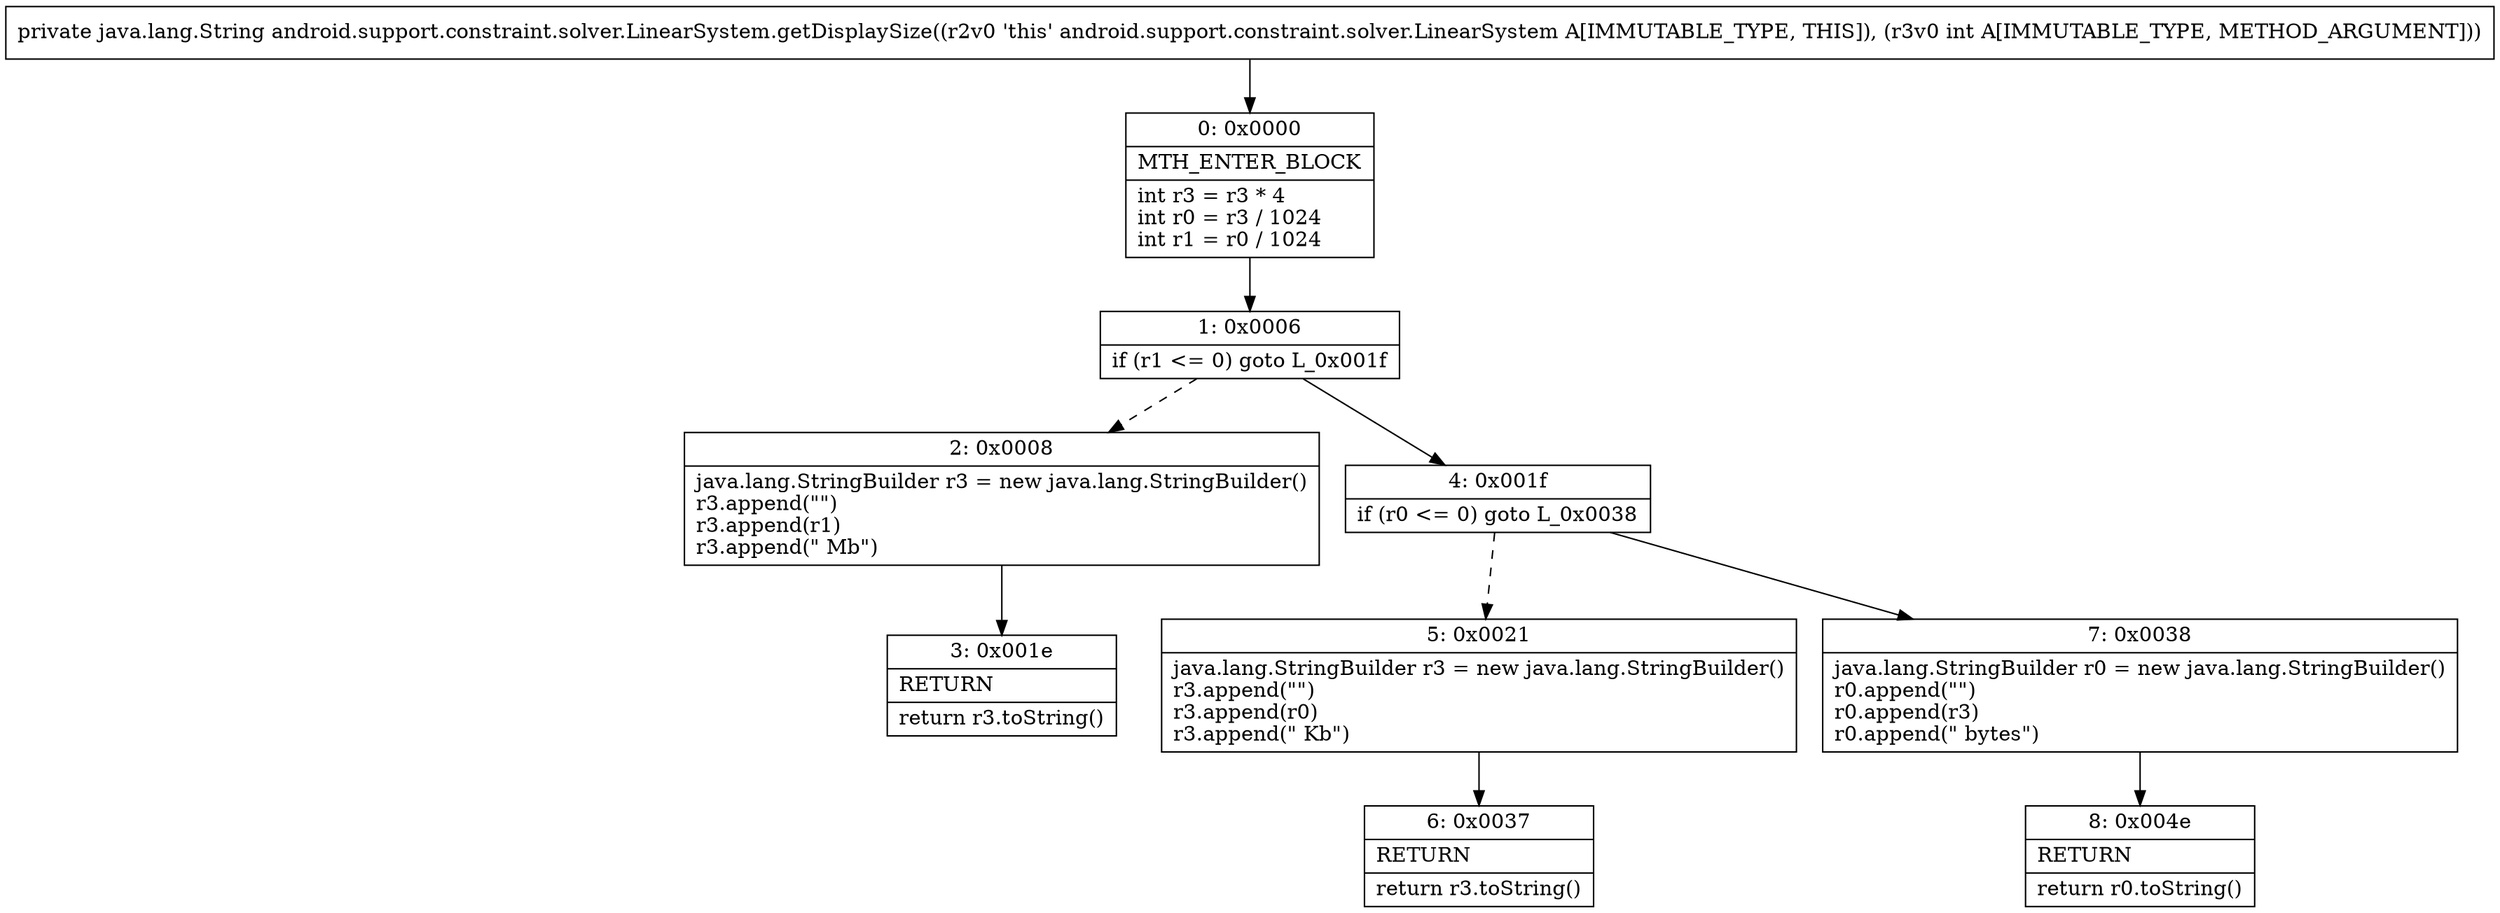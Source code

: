 digraph "CFG forandroid.support.constraint.solver.LinearSystem.getDisplaySize(I)Ljava\/lang\/String;" {
Node_0 [shape=record,label="{0\:\ 0x0000|MTH_ENTER_BLOCK\l|int r3 = r3 * 4\lint r0 = r3 \/ 1024\lint r1 = r0 \/ 1024\l}"];
Node_1 [shape=record,label="{1\:\ 0x0006|if (r1 \<= 0) goto L_0x001f\l}"];
Node_2 [shape=record,label="{2\:\ 0x0008|java.lang.StringBuilder r3 = new java.lang.StringBuilder()\lr3.append(\"\")\lr3.append(r1)\lr3.append(\" Mb\")\l}"];
Node_3 [shape=record,label="{3\:\ 0x001e|RETURN\l|return r3.toString()\l}"];
Node_4 [shape=record,label="{4\:\ 0x001f|if (r0 \<= 0) goto L_0x0038\l}"];
Node_5 [shape=record,label="{5\:\ 0x0021|java.lang.StringBuilder r3 = new java.lang.StringBuilder()\lr3.append(\"\")\lr3.append(r0)\lr3.append(\" Kb\")\l}"];
Node_6 [shape=record,label="{6\:\ 0x0037|RETURN\l|return r3.toString()\l}"];
Node_7 [shape=record,label="{7\:\ 0x0038|java.lang.StringBuilder r0 = new java.lang.StringBuilder()\lr0.append(\"\")\lr0.append(r3)\lr0.append(\" bytes\")\l}"];
Node_8 [shape=record,label="{8\:\ 0x004e|RETURN\l|return r0.toString()\l}"];
MethodNode[shape=record,label="{private java.lang.String android.support.constraint.solver.LinearSystem.getDisplaySize((r2v0 'this' android.support.constraint.solver.LinearSystem A[IMMUTABLE_TYPE, THIS]), (r3v0 int A[IMMUTABLE_TYPE, METHOD_ARGUMENT])) }"];
MethodNode -> Node_0;
Node_0 -> Node_1;
Node_1 -> Node_2[style=dashed];
Node_1 -> Node_4;
Node_2 -> Node_3;
Node_4 -> Node_5[style=dashed];
Node_4 -> Node_7;
Node_5 -> Node_6;
Node_7 -> Node_8;
}

